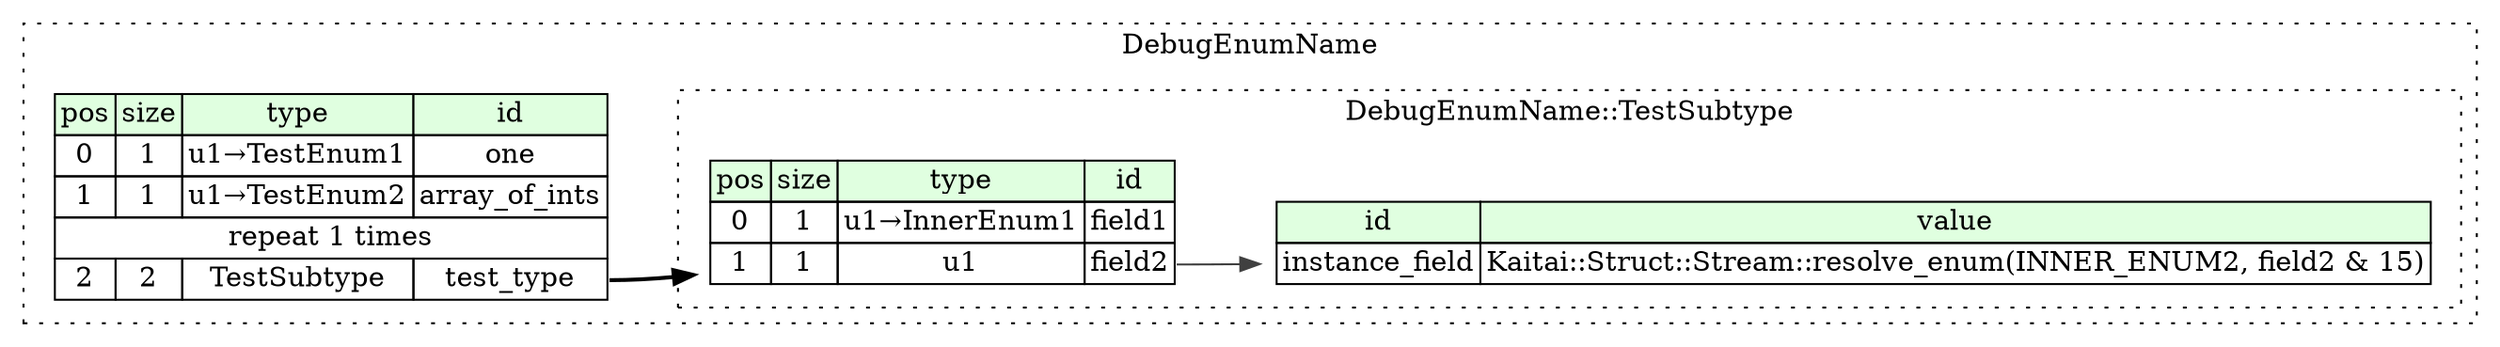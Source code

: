 digraph {
	rankdir=LR;
	node [shape=plaintext];
	subgraph cluster__debug_enum_name {
		label="DebugEnumName";
		graph[style=dotted];

		debug_enum_name__seq [label=<<TABLE BORDER="0" CELLBORDER="1" CELLSPACING="0">
			<TR><TD BGCOLOR="#E0FFE0">pos</TD><TD BGCOLOR="#E0FFE0">size</TD><TD BGCOLOR="#E0FFE0">type</TD><TD BGCOLOR="#E0FFE0">id</TD></TR>
			<TR><TD PORT="one_pos">0</TD><TD PORT="one_size">1</TD><TD>u1→TestEnum1</TD><TD PORT="one_type">one</TD></TR>
			<TR><TD PORT="array_of_ints_pos">1</TD><TD PORT="array_of_ints_size">1</TD><TD>u1→TestEnum2</TD><TD PORT="array_of_ints_type">array_of_ints</TD></TR>
			<TR><TD COLSPAN="4" PORT="array_of_ints__repeat">repeat 1 times</TD></TR>
			<TR><TD PORT="test_type_pos">2</TD><TD PORT="test_type_size">2</TD><TD>TestSubtype</TD><TD PORT="test_type_type">test_type</TD></TR>
		</TABLE>>];
		subgraph cluster__test_subtype {
			label="DebugEnumName::TestSubtype";
			graph[style=dotted];

			test_subtype__seq [label=<<TABLE BORDER="0" CELLBORDER="1" CELLSPACING="0">
				<TR><TD BGCOLOR="#E0FFE0">pos</TD><TD BGCOLOR="#E0FFE0">size</TD><TD BGCOLOR="#E0FFE0">type</TD><TD BGCOLOR="#E0FFE0">id</TD></TR>
				<TR><TD PORT="field1_pos">0</TD><TD PORT="field1_size">1</TD><TD>u1→InnerEnum1</TD><TD PORT="field1_type">field1</TD></TR>
				<TR><TD PORT="field2_pos">1</TD><TD PORT="field2_size">1</TD><TD>u1</TD><TD PORT="field2_type">field2</TD></TR>
			</TABLE>>];
			test_subtype__inst__instance_field [label=<<TABLE BORDER="0" CELLBORDER="1" CELLSPACING="0">
				<TR><TD BGCOLOR="#E0FFE0">id</TD><TD BGCOLOR="#E0FFE0">value</TD></TR>
				<TR><TD>instance_field</TD><TD>Kaitai::Struct::Stream::resolve_enum(INNER_ENUM2, field2 &amp; 15)</TD></TR>
			</TABLE>>];
		}
	}
	debug_enum_name__seq:test_type_type -> test_subtype__seq [style=bold];
	test_subtype__seq:field2_type -> test_subtype__inst__instance_field [color="#404040"];
}
